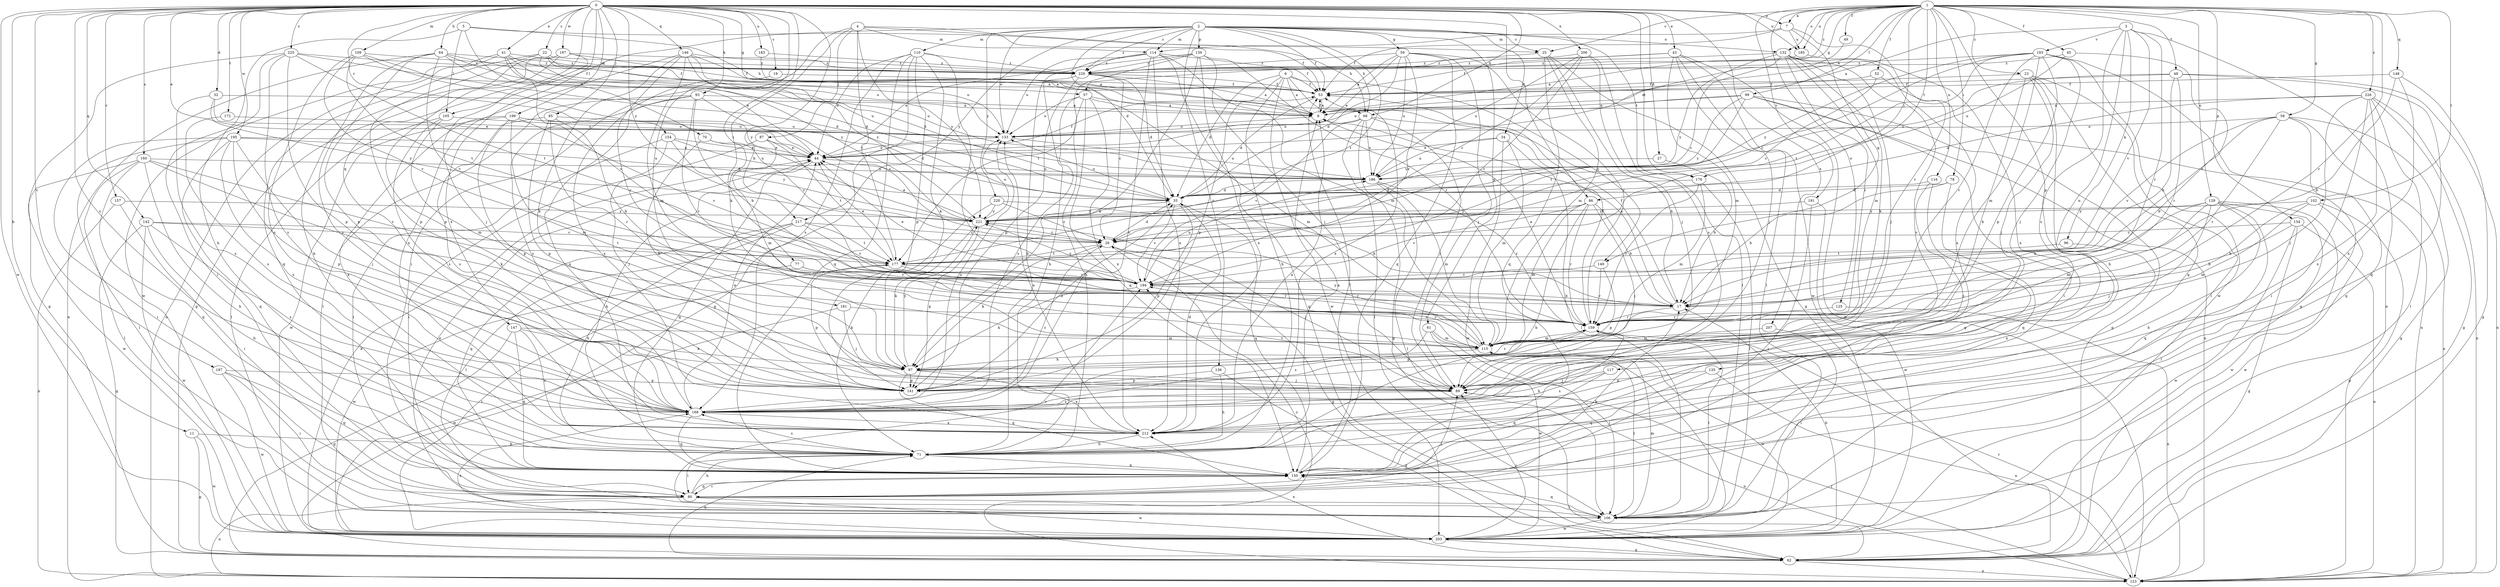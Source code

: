 strict digraph  {
0;
1;
2;
3;
4;
5;
6;
7;
8;
11;
17;
19;
22;
23;
25;
26;
27;
32;
34;
35;
41;
43;
44;
45;
48;
49;
52;
53;
57;
58;
59;
61;
62;
64;
68;
70;
71;
77;
78;
80;
85;
86;
87;
89;
93;
96;
97;
99;
102;
105;
106;
109;
110;
114;
115;
116;
117;
123;
125;
129;
132;
133;
134;
135;
136;
139;
141;
142;
146;
147;
148;
149;
150;
154;
157;
159;
160;
168;
172;
176;
177;
181;
183;
185;
186;
187;
191;
193;
194;
195;
197;
199;
203;
206;
207;
212;
217;
220;
221;
225;
226;
229;
0 -> 7  [label=a];
0 -> 11  [label=b];
0 -> 17  [label=b];
0 -> 19  [label=c];
0 -> 22  [label=c];
0 -> 27  [label=d];
0 -> 32  [label=d];
0 -> 41  [label=e];
0 -> 43  [label=e];
0 -> 44  [label=e];
0 -> 57  [label=g];
0 -> 64  [label=h];
0 -> 68  [label=h];
0 -> 77  [label=i];
0 -> 85  [label=j];
0 -> 86  [label=j];
0 -> 93  [label=k];
0 -> 109  [label=m];
0 -> 142  [label=q];
0 -> 146  [label=q];
0 -> 147  [label=q];
0 -> 154  [label=r];
0 -> 157  [label=r];
0 -> 160  [label=s];
0 -> 168  [label=s];
0 -> 172  [label=t];
0 -> 176  [label=t];
0 -> 181  [label=u];
0 -> 183  [label=u];
0 -> 185  [label=u];
0 -> 187  [label=v];
0 -> 195  [label=w];
0 -> 197  [label=w];
0 -> 199  [label=w];
0 -> 203  [label=w];
0 -> 206  [label=x];
0 -> 207  [label=x];
0 -> 212  [label=x];
0 -> 217  [label=y];
0 -> 225  [label=z];
1 -> 7  [label=a];
1 -> 8  [label=a];
1 -> 23  [label=c];
1 -> 25  [label=c];
1 -> 45  [label=f];
1 -> 48  [label=f];
1 -> 49  [label=f];
1 -> 52  [label=f];
1 -> 57  [label=g];
1 -> 58  [label=g];
1 -> 78  [label=i];
1 -> 86  [label=j];
1 -> 99  [label=l];
1 -> 102  [label=l];
1 -> 116  [label=n];
1 -> 125  [label=o];
1 -> 129  [label=o];
1 -> 132  [label=o];
1 -> 134  [label=p];
1 -> 135  [label=p];
1 -> 148  [label=q];
1 -> 159  [label=r];
1 -> 176  [label=t];
1 -> 185  [label=u];
1 -> 191  [label=v];
1 -> 226  [label=z];
1 -> 229  [label=z];
2 -> 25  [label=c];
2 -> 34  [label=d];
2 -> 35  [label=d];
2 -> 53  [label=f];
2 -> 59  [label=g];
2 -> 61  [label=g];
2 -> 68  [label=h];
2 -> 105  [label=l];
2 -> 110  [label=m];
2 -> 114  [label=m];
2 -> 132  [label=o];
2 -> 133  [label=o];
2 -> 136  [label=p];
2 -> 139  [label=p];
2 -> 176  [label=t];
2 -> 177  [label=t];
2 -> 217  [label=y];
2 -> 220  [label=y];
2 -> 229  [label=z];
3 -> 8  [label=a];
3 -> 96  [label=k];
3 -> 117  [label=n];
3 -> 123  [label=n];
3 -> 159  [label=r];
3 -> 168  [label=s];
3 -> 193  [label=v];
3 -> 194  [label=v];
4 -> 53  [label=f];
4 -> 68  [label=h];
4 -> 80  [label=i];
4 -> 87  [label=j];
4 -> 97  [label=k];
4 -> 114  [label=m];
4 -> 177  [label=t];
4 -> 221  [label=y];
5 -> 25  [label=c];
5 -> 68  [label=h];
5 -> 70  [label=h];
5 -> 71  [label=h];
5 -> 105  [label=l];
6 -> 8  [label=a];
6 -> 35  [label=d];
6 -> 53  [label=f];
6 -> 71  [label=h];
6 -> 141  [label=p];
6 -> 149  [label=q];
6 -> 203  [label=w];
6 -> 212  [label=x];
7 -> 53  [label=f];
7 -> 114  [label=m];
7 -> 149  [label=q];
7 -> 159  [label=r];
7 -> 185  [label=u];
8 -> 53  [label=f];
8 -> 133  [label=o];
11 -> 62  [label=g];
11 -> 71  [label=h];
11 -> 203  [label=w];
17 -> 8  [label=a];
17 -> 53  [label=f];
17 -> 159  [label=r];
19 -> 53  [label=f];
19 -> 212  [label=x];
22 -> 53  [label=f];
22 -> 133  [label=o];
22 -> 141  [label=p];
22 -> 150  [label=q];
22 -> 186  [label=u];
22 -> 229  [label=z];
23 -> 53  [label=f];
23 -> 71  [label=h];
23 -> 89  [label=j];
23 -> 97  [label=k];
23 -> 106  [label=l];
23 -> 150  [label=q];
25 -> 62  [label=g];
25 -> 89  [label=j];
25 -> 115  [label=m];
25 -> 150  [label=q];
25 -> 229  [label=z];
26 -> 35  [label=d];
26 -> 62  [label=g];
26 -> 89  [label=j];
26 -> 97  [label=k];
26 -> 177  [label=t];
27 -> 17  [label=b];
27 -> 186  [label=u];
32 -> 8  [label=a];
32 -> 44  [label=e];
32 -> 168  [label=s];
32 -> 221  [label=y];
34 -> 44  [label=e];
34 -> 106  [label=l];
34 -> 115  [label=m];
34 -> 186  [label=u];
34 -> 203  [label=w];
35 -> 133  [label=o];
35 -> 141  [label=p];
35 -> 150  [label=q];
35 -> 194  [label=v];
35 -> 221  [label=y];
41 -> 8  [label=a];
41 -> 35  [label=d];
41 -> 123  [label=n];
41 -> 194  [label=v];
41 -> 203  [label=w];
41 -> 221  [label=y];
41 -> 229  [label=z];
43 -> 53  [label=f];
43 -> 89  [label=j];
43 -> 106  [label=l];
43 -> 115  [label=m];
43 -> 123  [label=n];
43 -> 203  [label=w];
43 -> 229  [label=z];
44 -> 53  [label=f];
44 -> 71  [label=h];
44 -> 150  [label=q];
44 -> 186  [label=u];
45 -> 186  [label=u];
45 -> 194  [label=v];
45 -> 229  [label=z];
48 -> 17  [label=b];
48 -> 53  [label=f];
48 -> 123  [label=n];
48 -> 150  [label=q];
48 -> 159  [label=r];
48 -> 186  [label=u];
49 -> 44  [label=e];
52 -> 26  [label=c];
52 -> 53  [label=f];
52 -> 123  [label=n];
53 -> 8  [label=a];
53 -> 35  [label=d];
57 -> 8  [label=a];
57 -> 71  [label=h];
57 -> 115  [label=m];
57 -> 133  [label=o];
57 -> 150  [label=q];
57 -> 168  [label=s];
57 -> 212  [label=x];
58 -> 17  [label=b];
58 -> 62  [label=g];
58 -> 123  [label=n];
58 -> 133  [label=o];
58 -> 150  [label=q];
58 -> 159  [label=r];
58 -> 194  [label=v];
59 -> 8  [label=a];
59 -> 35  [label=d];
59 -> 44  [label=e];
59 -> 89  [label=j];
59 -> 150  [label=q];
59 -> 159  [label=r];
59 -> 186  [label=u];
59 -> 194  [label=v];
59 -> 229  [label=z];
61 -> 106  [label=l];
61 -> 115  [label=m];
61 -> 168  [label=s];
61 -> 203  [label=w];
62 -> 71  [label=h];
62 -> 123  [label=n];
62 -> 212  [label=x];
64 -> 35  [label=d];
64 -> 53  [label=f];
64 -> 123  [label=n];
64 -> 141  [label=p];
64 -> 168  [label=s];
64 -> 186  [label=u];
64 -> 194  [label=v];
64 -> 229  [label=z];
68 -> 17  [label=b];
68 -> 62  [label=g];
68 -> 89  [label=j];
68 -> 106  [label=l];
68 -> 133  [label=o];
68 -> 186  [label=u];
68 -> 194  [label=v];
70 -> 26  [label=c];
70 -> 44  [label=e];
70 -> 97  [label=k];
71 -> 8  [label=a];
71 -> 80  [label=i];
71 -> 150  [label=q];
71 -> 168  [label=s];
77 -> 159  [label=r];
77 -> 194  [label=v];
77 -> 203  [label=w];
78 -> 17  [label=b];
78 -> 35  [label=d];
78 -> 150  [label=q];
80 -> 17  [label=b];
80 -> 71  [label=h];
80 -> 89  [label=j];
80 -> 106  [label=l];
80 -> 123  [label=n];
80 -> 150  [label=q];
80 -> 203  [label=w];
85 -> 17  [label=b];
85 -> 133  [label=o];
85 -> 141  [label=p];
85 -> 159  [label=r];
85 -> 168  [label=s];
86 -> 17  [label=b];
86 -> 71  [label=h];
86 -> 89  [label=j];
86 -> 115  [label=m];
86 -> 159  [label=r];
86 -> 194  [label=v];
86 -> 221  [label=y];
87 -> 44  [label=e];
87 -> 80  [label=i];
87 -> 115  [label=m];
87 -> 177  [label=t];
89 -> 123  [label=n];
89 -> 168  [label=s];
89 -> 194  [label=v];
93 -> 8  [label=a];
93 -> 17  [label=b];
93 -> 26  [label=c];
93 -> 106  [label=l];
93 -> 159  [label=r];
93 -> 168  [label=s];
93 -> 212  [label=x];
96 -> 177  [label=t];
96 -> 212  [label=x];
97 -> 89  [label=j];
97 -> 141  [label=p];
97 -> 150  [label=q];
97 -> 159  [label=r];
97 -> 212  [label=x];
97 -> 221  [label=y];
99 -> 8  [label=a];
99 -> 62  [label=g];
99 -> 80  [label=i];
99 -> 123  [label=n];
99 -> 133  [label=o];
99 -> 177  [label=t];
99 -> 221  [label=y];
102 -> 17  [label=b];
102 -> 62  [label=g];
102 -> 115  [label=m];
102 -> 203  [label=w];
102 -> 221  [label=y];
105 -> 106  [label=l];
105 -> 115  [label=m];
105 -> 133  [label=o];
105 -> 168  [label=s];
106 -> 44  [label=e];
106 -> 115  [label=m];
106 -> 150  [label=q];
106 -> 194  [label=v];
106 -> 203  [label=w];
109 -> 44  [label=e];
109 -> 168  [label=s];
109 -> 177  [label=t];
109 -> 194  [label=v];
109 -> 221  [label=y];
109 -> 229  [label=z];
110 -> 44  [label=e];
110 -> 62  [label=g];
110 -> 97  [label=k];
110 -> 141  [label=p];
110 -> 150  [label=q];
110 -> 168  [label=s];
110 -> 194  [label=v];
110 -> 229  [label=z];
114 -> 53  [label=f];
114 -> 62  [label=g];
114 -> 71  [label=h];
114 -> 115  [label=m];
114 -> 133  [label=o];
114 -> 168  [label=s];
114 -> 212  [label=x];
114 -> 229  [label=z];
115 -> 97  [label=k];
115 -> 106  [label=l];
115 -> 194  [label=v];
115 -> 203  [label=w];
115 -> 221  [label=y];
116 -> 35  [label=d];
116 -> 150  [label=q];
116 -> 168  [label=s];
117 -> 89  [label=j];
117 -> 150  [label=q];
117 -> 168  [label=s];
123 -> 26  [label=c];
123 -> 89  [label=j];
123 -> 159  [label=r];
125 -> 123  [label=n];
125 -> 159  [label=r];
129 -> 17  [label=b];
129 -> 71  [label=h];
129 -> 89  [label=j];
129 -> 106  [label=l];
129 -> 115  [label=m];
129 -> 150  [label=q];
129 -> 203  [label=w];
129 -> 221  [label=y];
132 -> 26  [label=c];
132 -> 89  [label=j];
132 -> 97  [label=k];
132 -> 115  [label=m];
132 -> 159  [label=r];
132 -> 168  [label=s];
132 -> 212  [label=x];
132 -> 221  [label=y];
132 -> 229  [label=z];
133 -> 44  [label=e];
133 -> 186  [label=u];
134 -> 17  [label=b];
134 -> 26  [label=c];
134 -> 62  [label=g];
134 -> 123  [label=n];
134 -> 203  [label=w];
135 -> 123  [label=n];
135 -> 141  [label=p];
135 -> 150  [label=q];
136 -> 62  [label=g];
136 -> 71  [label=h];
136 -> 141  [label=p];
139 -> 44  [label=e];
139 -> 89  [label=j];
139 -> 97  [label=k];
139 -> 159  [label=r];
139 -> 177  [label=t];
139 -> 212  [label=x];
139 -> 229  [label=z];
141 -> 35  [label=d];
142 -> 26  [label=c];
142 -> 62  [label=g];
142 -> 71  [label=h];
142 -> 168  [label=s];
142 -> 177  [label=t];
142 -> 203  [label=w];
146 -> 8  [label=a];
146 -> 97  [label=k];
146 -> 115  [label=m];
146 -> 133  [label=o];
146 -> 159  [label=r];
146 -> 212  [label=x];
146 -> 221  [label=y];
146 -> 229  [label=z];
147 -> 62  [label=g];
147 -> 97  [label=k];
147 -> 115  [label=m];
147 -> 150  [label=q];
147 -> 212  [label=x];
148 -> 17  [label=b];
148 -> 53  [label=f];
148 -> 62  [label=g];
148 -> 212  [label=x];
149 -> 141  [label=p];
149 -> 159  [label=r];
149 -> 194  [label=v];
150 -> 53  [label=f];
150 -> 80  [label=i];
154 -> 44  [label=e];
154 -> 80  [label=i];
154 -> 89  [label=j];
154 -> 186  [label=u];
154 -> 221  [label=y];
157 -> 80  [label=i];
157 -> 123  [label=n];
157 -> 221  [label=y];
159 -> 8  [label=a];
159 -> 53  [label=f];
159 -> 71  [label=h];
159 -> 106  [label=l];
159 -> 115  [label=m];
159 -> 141  [label=p];
160 -> 71  [label=h];
160 -> 97  [label=k];
160 -> 106  [label=l];
160 -> 150  [label=q];
160 -> 186  [label=u];
160 -> 194  [label=v];
160 -> 203  [label=w];
168 -> 26  [label=c];
168 -> 44  [label=e];
168 -> 133  [label=o];
168 -> 150  [label=q];
168 -> 212  [label=x];
172 -> 133  [label=o];
172 -> 168  [label=s];
176 -> 35  [label=d];
176 -> 106  [label=l];
176 -> 115  [label=m];
176 -> 159  [label=r];
177 -> 44  [label=e];
177 -> 141  [label=p];
177 -> 159  [label=r];
177 -> 194  [label=v];
181 -> 89  [label=j];
181 -> 159  [label=r];
181 -> 203  [label=w];
183 -> 8  [label=a];
183 -> 229  [label=z];
185 -> 8  [label=a];
185 -> 212  [label=x];
186 -> 35  [label=d];
186 -> 106  [label=l];
186 -> 115  [label=m];
186 -> 159  [label=r];
187 -> 80  [label=i];
187 -> 141  [label=p];
187 -> 150  [label=q];
187 -> 203  [label=w];
191 -> 80  [label=i];
191 -> 203  [label=w];
191 -> 221  [label=y];
193 -> 26  [label=c];
193 -> 62  [label=g];
193 -> 89  [label=j];
193 -> 115  [label=m];
193 -> 141  [label=p];
193 -> 159  [label=r];
193 -> 177  [label=t];
193 -> 203  [label=w];
193 -> 221  [label=y];
193 -> 229  [label=z];
194 -> 17  [label=b];
194 -> 44  [label=e];
194 -> 97  [label=k];
194 -> 186  [label=u];
194 -> 221  [label=y];
195 -> 35  [label=d];
195 -> 44  [label=e];
195 -> 80  [label=i];
195 -> 89  [label=j];
195 -> 106  [label=l];
195 -> 141  [label=p];
195 -> 150  [label=q];
195 -> 168  [label=s];
197 -> 53  [label=f];
197 -> 62  [label=g];
197 -> 71  [label=h];
197 -> 89  [label=j];
197 -> 141  [label=p];
197 -> 229  [label=z];
199 -> 35  [label=d];
199 -> 115  [label=m];
199 -> 133  [label=o];
199 -> 141  [label=p];
199 -> 194  [label=v];
199 -> 203  [label=w];
199 -> 212  [label=x];
203 -> 17  [label=b];
203 -> 44  [label=e];
203 -> 62  [label=g];
203 -> 89  [label=j];
203 -> 168  [label=s];
203 -> 177  [label=t];
206 -> 26  [label=c];
206 -> 106  [label=l];
206 -> 168  [label=s];
206 -> 186  [label=u];
206 -> 194  [label=v];
206 -> 229  [label=z];
207 -> 106  [label=l];
207 -> 115  [label=m];
212 -> 8  [label=a];
212 -> 35  [label=d];
212 -> 71  [label=h];
212 -> 133  [label=o];
217 -> 26  [label=c];
217 -> 71  [label=h];
217 -> 106  [label=l];
217 -> 150  [label=q];
217 -> 177  [label=t];
217 -> 194  [label=v];
220 -> 17  [label=b];
220 -> 26  [label=c];
220 -> 71  [label=h];
220 -> 221  [label=y];
221 -> 26  [label=c];
221 -> 44  [label=e];
221 -> 97  [label=k];
221 -> 133  [label=o];
221 -> 141  [label=p];
225 -> 35  [label=d];
225 -> 62  [label=g];
225 -> 80  [label=i];
225 -> 141  [label=p];
225 -> 168  [label=s];
225 -> 177  [label=t];
225 -> 229  [label=z];
226 -> 8  [label=a];
226 -> 35  [label=d];
226 -> 62  [label=g];
226 -> 80  [label=i];
226 -> 89  [label=j];
226 -> 106  [label=l];
226 -> 123  [label=n];
226 -> 212  [label=x];
229 -> 8  [label=a];
229 -> 26  [label=c];
229 -> 35  [label=d];
229 -> 53  [label=f];
229 -> 71  [label=h];
229 -> 141  [label=p];
}
